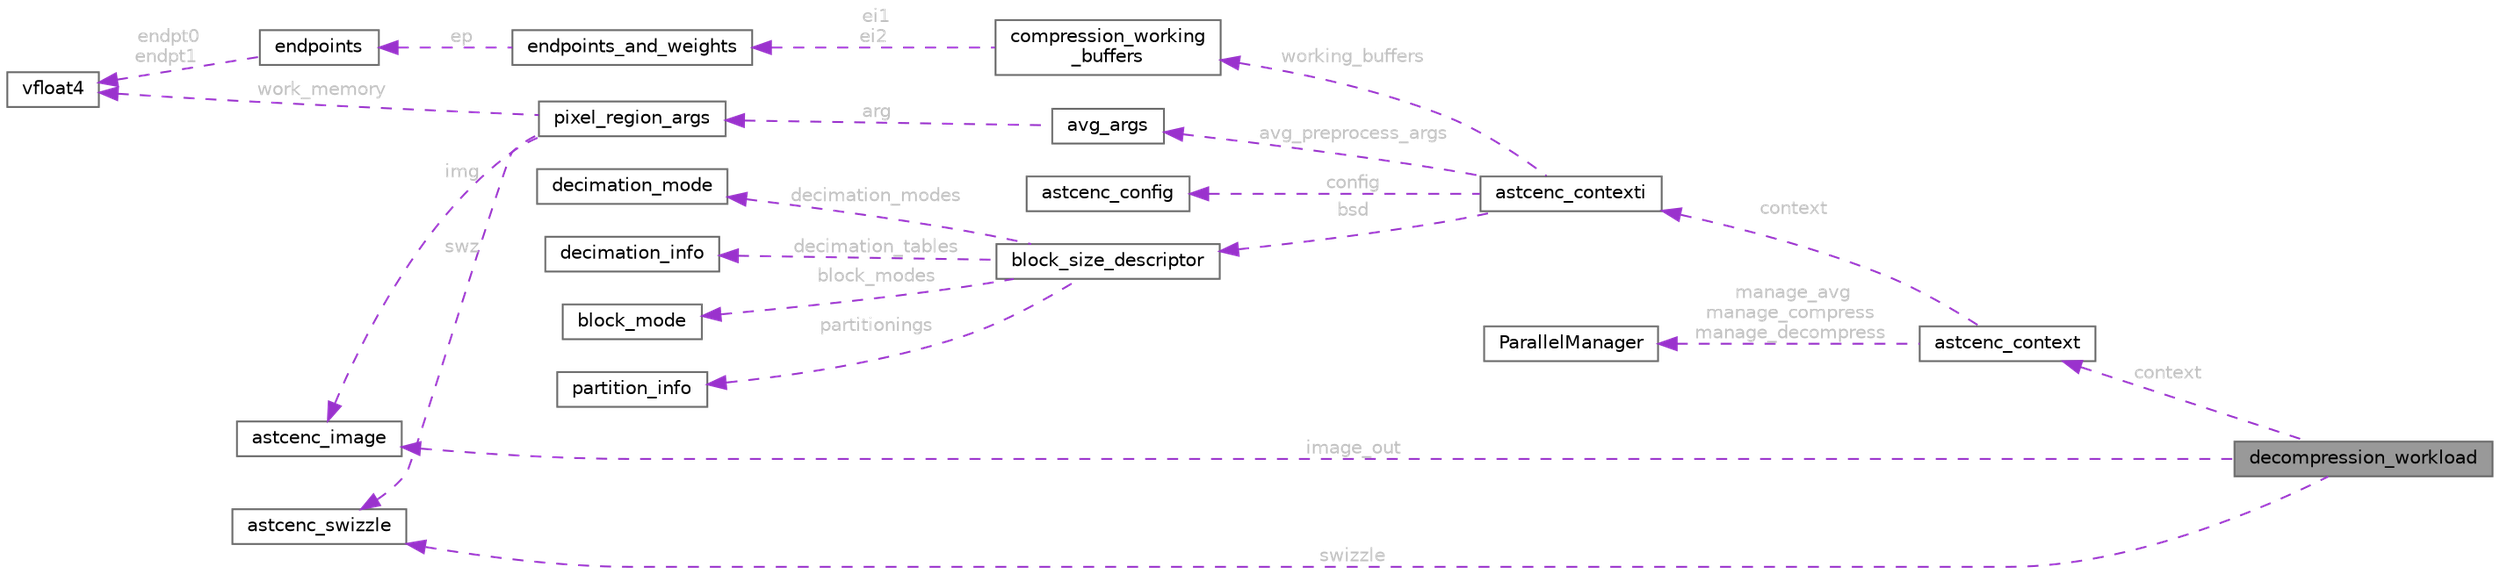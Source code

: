 digraph "decompression_workload"
{
 // LATEX_PDF_SIZE
  bgcolor="transparent";
  edge [fontname=Helvetica,fontsize=10,labelfontname=Helvetica,labelfontsize=10];
  node [fontname=Helvetica,fontsize=10,shape=box,height=0.2,width=0.4];
  rankdir="LR";
  Node1 [id="Node000001",label="decompression_workload",height=0.2,width=0.4,color="gray40", fillcolor="grey60", style="filled", fontcolor="black",tooltip="Decompression workload definition for worker threads."];
  Node2 -> Node1 [id="edge1_Node000001_Node000002",dir="back",color="darkorchid3",style="dashed",tooltip=" ",label=" context",fontcolor="grey" ];
  Node2 [id="Node000002",label="astcenc_context",height=0.2,width=0.4,color="gray40", fillcolor="white", style="filled",URL="$structastcenc__context.html",tooltip="The astcenc compression context."];
  Node3 -> Node2 [id="edge2_Node000002_Node000003",dir="back",color="darkorchid3",style="dashed",tooltip=" ",label=" context",fontcolor="grey" ];
  Node3 [id="Node000003",label="astcenc_contexti",height=0.2,width=0.4,color="gray40", fillcolor="white", style="filled",URL="$structastcenc__contexti.html",tooltip="The astcenc compression context."];
  Node4 -> Node3 [id="edge3_Node000003_Node000004",dir="back",color="darkorchid3",style="dashed",tooltip=" ",label=" config",fontcolor="grey" ];
  Node4 [id="Node000004",label="astcenc_config",height=0.2,width=0.4,color="gray40", fillcolor="white", style="filled",URL="$structastcenc__config.html",tooltip="The config structure."];
  Node5 -> Node3 [id="edge4_Node000003_Node000005",dir="back",color="darkorchid3",style="dashed",tooltip=" ",label=" bsd",fontcolor="grey" ];
  Node5 [id="Node000005",label="block_size_descriptor",height=0.2,width=0.4,color="gray40", fillcolor="white", style="filled",URL="$structblock__size__descriptor.html",tooltip="Data tables for a single block size."];
  Node6 -> Node5 [id="edge5_Node000005_Node000006",dir="back",color="darkorchid3",style="dashed",tooltip=" ",label=" decimation_modes",fontcolor="grey" ];
  Node6 [id="Node000006",label="decimation_mode",height=0.2,width=0.4,color="gray40", fillcolor="white", style="filled",URL="$structdecimation__mode.html",tooltip="Metadata for single decimation mode for a specific block size."];
  Node7 -> Node5 [id="edge6_Node000005_Node000007",dir="back",color="darkorchid3",style="dashed",tooltip=" ",label=" decimation_tables",fontcolor="grey" ];
  Node7 [id="Node000007",label="decimation_info",height=0.2,width=0.4,color="gray40", fillcolor="white", style="filled",URL="$structdecimation__info.html",tooltip="The weight grid information for a single decimation pattern."];
  Node8 -> Node5 [id="edge7_Node000005_Node000008",dir="back",color="darkorchid3",style="dashed",tooltip=" ",label=" block_modes",fontcolor="grey" ];
  Node8 [id="Node000008",label="block_mode",height=0.2,width=0.4,color="gray40", fillcolor="white", style="filled",URL="$structblock__mode.html",tooltip="Metadata for single block mode for a specific block size."];
  Node9 -> Node5 [id="edge8_Node000005_Node000009",dir="back",color="darkorchid3",style="dashed",tooltip=" ",label=" partitionings",fontcolor="grey" ];
  Node9 [id="Node000009",label="partition_info",height=0.2,width=0.4,color="gray40", fillcolor="white", style="filled",URL="$structpartition__info.html",tooltip="The partition information for a single partition."];
  Node10 -> Node3 [id="edge9_Node000003_Node000010",dir="back",color="darkorchid3",style="dashed",tooltip=" ",label=" working_buffers",fontcolor="grey" ];
  Node10 [id="Node000010",label="compression_working\l_buffers",height=0.2,width=0.4,color="gray40", fillcolor="white", style="filled",URL="$structcompression__working__buffers.html",tooltip="Preallocated working buffers, allocated per thread during context creation."];
  Node11 -> Node10 [id="edge10_Node000010_Node000011",dir="back",color="darkorchid3",style="dashed",tooltip=" ",label=" ei1\nei2",fontcolor="grey" ];
  Node11 [id="Node000011",label="endpoints_and_weights",height=0.2,width=0.4,color="gray40", fillcolor="white", style="filled",URL="$structendpoints__and__weights.html",tooltip="Data structure storing the color endpoints and weights."];
  Node12 -> Node11 [id="edge11_Node000011_Node000012",dir="back",color="darkorchid3",style="dashed",tooltip=" ",label=" ep",fontcolor="grey" ];
  Node12 [id="Node000012",label="endpoints",height=0.2,width=0.4,color="gray40", fillcolor="white", style="filled",URL="$structendpoints.html",tooltip="Data structure storing the color endpoints for a block."];
  Node13 -> Node12 [id="edge12_Node000012_Node000013",dir="back",color="darkorchid3",style="dashed",tooltip=" ",label=" endpt0\nendpt1",fontcolor="grey" ];
  Node13 [id="Node000013",label="vfloat4",height=0.2,width=0.4,color="gray40", fillcolor="white", style="filled",URL="$structvfloat4.html",tooltip="4x32-bit vectors, implemented using Armv8-A NEON."];
  Node14 -> Node3 [id="edge13_Node000003_Node000014",dir="back",color="darkorchid3",style="dashed",tooltip=" ",label=" avg_preprocess_args",fontcolor="grey" ];
  Node14 [id="Node000014",label="avg_args",height=0.2,width=0.4,color="gray40", fillcolor="white", style="filled",URL="$structavg__args.html",tooltip="Parameter structure for compute_averages_proc()."];
  Node15 -> Node14 [id="edge14_Node000014_Node000015",dir="back",color="darkorchid3",style="dashed",tooltip=" ",label=" arg",fontcolor="grey" ];
  Node15 [id="Node000015",label="pixel_region_args",height=0.2,width=0.4,color="gray40", fillcolor="white", style="filled",URL="$structpixel__region__args.html",tooltip="Parameter structure for compute_pixel_region_variance()."];
  Node16 -> Node15 [id="edge15_Node000015_Node000016",dir="back",color="darkorchid3",style="dashed",tooltip=" ",label=" img",fontcolor="grey" ];
  Node16 [id="Node000016",label="astcenc_image",height=0.2,width=0.4,color="gray40", fillcolor="white", style="filled",URL="$structastcenc__image.html",tooltip="An uncompressed 2D or 3D image."];
  Node17 -> Node15 [id="edge16_Node000015_Node000017",dir="back",color="darkorchid3",style="dashed",tooltip=" ",label=" swz",fontcolor="grey" ];
  Node17 [id="Node000017",label="astcenc_swizzle",height=0.2,width=0.4,color="gray40", fillcolor="white", style="filled",URL="$structastcenc__swizzle.html",tooltip="A texel component swizzle."];
  Node13 -> Node15 [id="edge17_Node000015_Node000013",dir="back",color="darkorchid3",style="dashed",tooltip=" ",label=" work_memory",fontcolor="grey" ];
  Node18 -> Node2 [id="edge18_Node000002_Node000018",dir="back",color="darkorchid3",style="dashed",tooltip=" ",label=" manage_avg\nmanage_compress\nmanage_decompress",fontcolor="grey" ];
  Node18 [id="Node000018",label="ParallelManager",height=0.2,width=0.4,color="gray40", fillcolor="white", style="filled",URL="$class_parallel_manager.html",tooltip="Functions and data declarations for the outer context."];
  Node16 -> Node1 [id="edge19_Node000001_Node000016",dir="back",color="darkorchid3",style="dashed",tooltip=" ",label=" image_out",fontcolor="grey" ];
  Node17 -> Node1 [id="edge20_Node000001_Node000017",dir="back",color="darkorchid3",style="dashed",tooltip=" ",label=" swizzle",fontcolor="grey" ];
}
